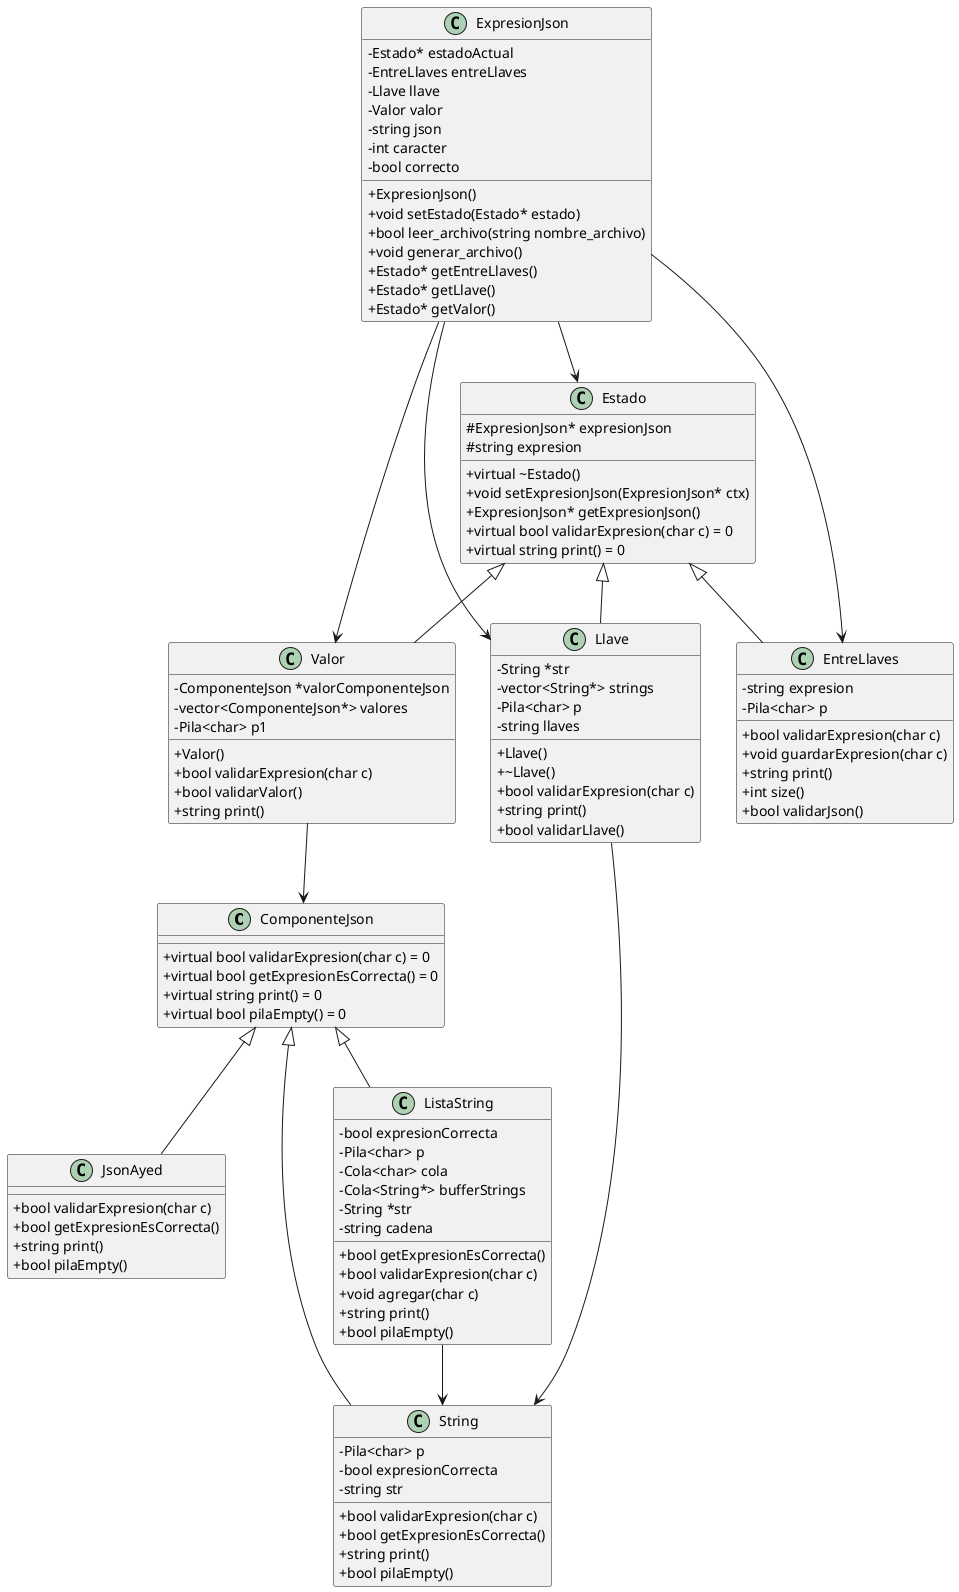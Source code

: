 @startuml diagrama
skinparam classAttributeIconSize 0

class ComponenteJson {
    +virtual bool validarExpresion(char c) = 0
    +virtual bool getExpresionEsCorrecta() = 0
    +virtual string print() = 0
    +virtual bool pilaEmpty() = 0
}

class JsonAyed {
    +bool validarExpresion(char c)
    +bool getExpresionEsCorrecta()
    +string print()
    +bool pilaEmpty()
}

class String {
    -Pila<char> p
    -bool expresionCorrecta
    -string str
    +bool validarExpresion(char c)
    +bool getExpresionEsCorrecta()
    +string print()
    +bool pilaEmpty()
}

class ListaString {
    -bool expresionCorrecta
    -Pila<char> p
    -Cola<char> cola
    -Cola<String*> bufferStrings
    -String *str
    -string cadena
    +bool getExpresionEsCorrecta()
    +bool validarExpresion(char c)
    +void agregar(char c)
    +string print()
    +bool pilaEmpty()
}

class Estado {
    #ExpresionJson* expresionJson
    #string expresion
    +virtual ~Estado()
    +void setExpresionJson(ExpresionJson* ctx)
    +ExpresionJson* getExpresionJson()
    +virtual bool validarExpresion(char c) = 0
    +virtual string print() = 0
}

class EntreLlaves {
    -string expresion
    -Pila<char> p
    +bool validarExpresion(char c)
    +void guardarExpresion(char c)
    +string print()
    +int size()
    +bool validarJson()
}

class Llave {
    -String *str
    -vector<String*> strings
    -Pila<char> p
    -string llaves
    +Llave()
    +~Llave()
    +bool validarExpresion(char c)
    +string print()
    +bool validarLlave()
}

class Valor {
    -ComponenteJson *valorComponenteJson
    -vector<ComponenteJson*> valores
    -Pila<char> p1
    +Valor()
    +bool validarExpresion(char c)
    +bool validarValor()
    +string print()
}

class ExpresionJson {
    -Estado* estadoActual
    -EntreLlaves entreLlaves
    -Llave llave
    -Valor valor
    -string json
    -int caracter
    -bool correcto
    +ExpresionJson()
    +void setEstado(Estado* estado)
    +bool leer_archivo(string nombre_archivo)
    +void generar_archivo()
    +Estado* getEntreLlaves()
    +Estado* getLlave()
    +Estado* getValor()
}

ComponenteJson <|-- JsonAyed
ComponenteJson <|-- String
ComponenteJson <|-- ListaString
Estado <|-- EntreLlaves
Estado <|-- Llave
Estado <|-- Valor
ExpresionJson --> Estado
ExpresionJson --> EntreLlaves
ExpresionJson --> Llave
ExpresionJson --> Valor
ListaString --> String
Llave --> String
Valor --> ComponenteJson
@enduml
